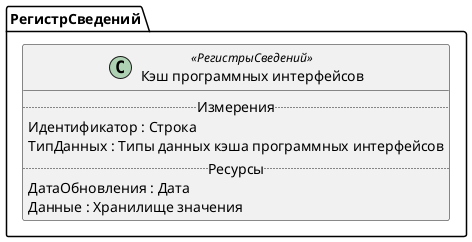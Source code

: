 ﻿@startuml КэшПрограммныхИнтерфейсов
'!include templates.wsd
'..\include templates.wsd
class РегистрСведений.КэшПрограммныхИнтерфейсов as "Кэш программных интерфейсов" <<РегистрыСведений>>
{
..Измерения..
Идентификатор : Строка
ТипДанных : Типы данных кэша программных интерфейсов
..Ресурсы..
ДатаОбновления : Дата
Данные : Хранилище значения
}
@enduml
